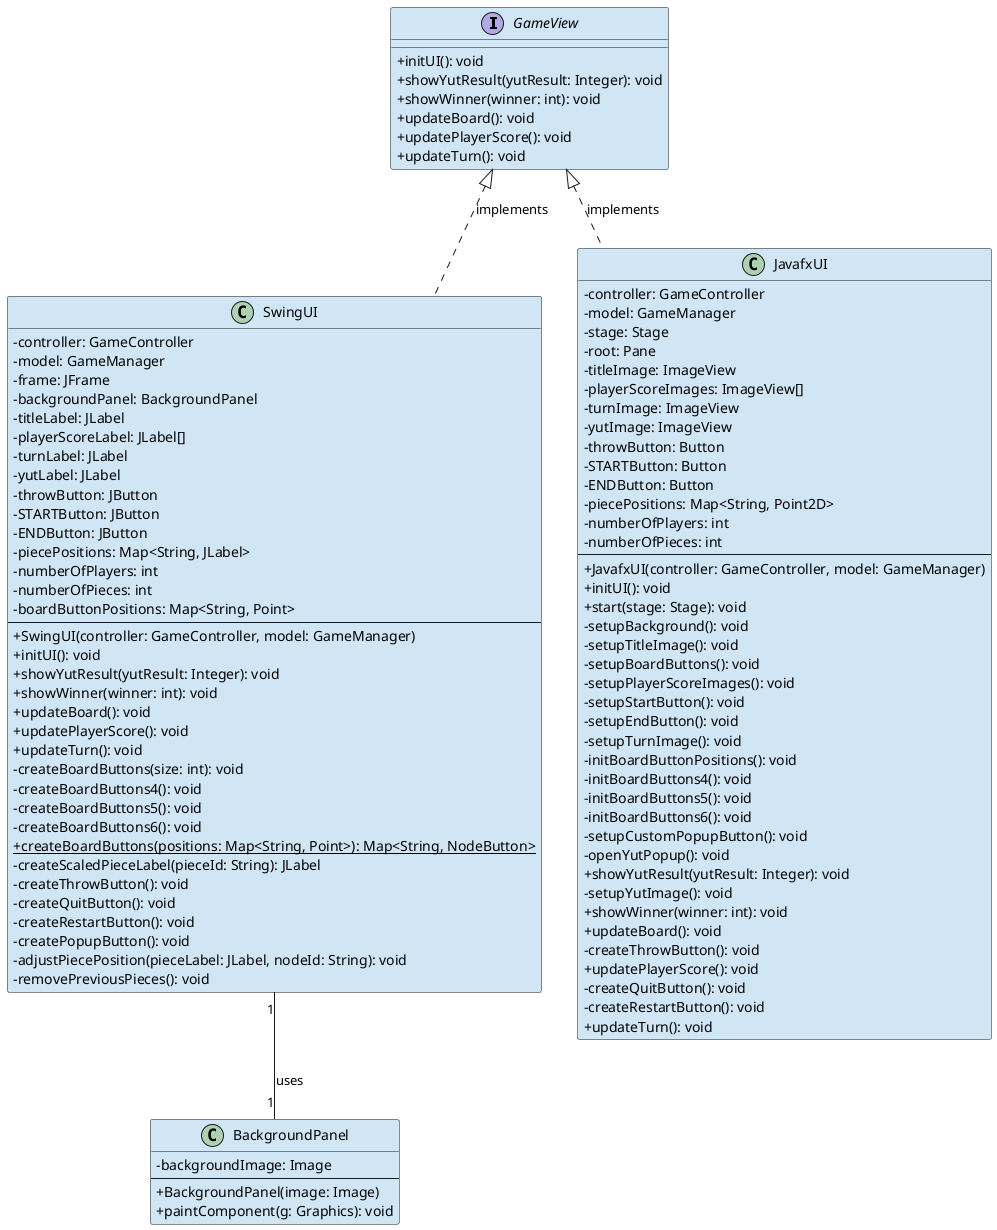 @startuml view-class-diagram.puml
' View Layer
skinparam classAttributeIconSize 0
skinparam classBackgroundColor #D0E6F5

interface GameView {
  + initUI(): void
  + showYutResult(yutResult: Integer): void
  + showWinner(winner: int): void
  + updateBoard(): void
  + updatePlayerScore(): void
  + updateTurn(): void
}

class SwingUI {
  - controller: GameController
  - model: GameManager
  - frame: JFrame
  - backgroundPanel: BackgroundPanel
  - titleLabel: JLabel
  - playerScoreLabel: JLabel[]
  - turnLabel: JLabel
  - yutLabel: JLabel
  - throwButton: JButton
  - STARTButton: JButton
  - ENDButton: JButton
  - piecePositions: Map<String, JLabel>
  - numberOfPlayers: int
  - numberOfPieces: int
  - boardButtonPositions: Map<String, Point>
  --
  + SwingUI(controller: GameController, model: GameManager)
  + initUI(): void
  + showYutResult(yutResult: Integer): void
  + showWinner(winner: int): void
  + updateBoard(): void
  + updatePlayerScore(): void
  + updateTurn(): void
  - createBoardButtons(size: int): void
  - createBoardButtons4(): void
  - createBoardButtons5(): void
  - createBoardButtons6(): void
  + {static} createBoardButtons(positions: Map<String, Point>): Map<String, NodeButton>
  - createScaledPieceLabel(pieceId: String): JLabel
  - createThrowButton(): void
  - createQuitButton(): void
  - createRestartButton(): void
  - createPopupButton(): void
  - adjustPiecePosition(pieceLabel: JLabel, nodeId: String): void
  - removePreviousPieces(): void
}


class JavafxUI {
  - controller: GameController
  - model: GameManager
  - stage: Stage
  - root: Pane
  - titleImage: ImageView
  - playerScoreImages: ImageView[]
  - turnImage: ImageView
  - yutImage: ImageView
  - throwButton: Button
  - STARTButton: Button
  - ENDButton: Button
  - piecePositions: Map<String, Point2D>
  - numberOfPlayers: int
  - numberOfPieces: int
  --
  + JavafxUI(controller: GameController, model: GameManager)
  + initUI(): void
  + start(stage: Stage): void
  - setupBackground(): void
  - setupTitleImage(): void
  - setupBoardButtons(): void
  - setupPlayerScoreImages(): void
  - setupStartButton(): void
  - setupEndButton(): void
  - setupTurnImage(): void
  - initBoardButtonPositions(): void
  - initBoardButtons4(): void
  - initBoardButtons5(): void
  - initBoardButtons6(): void
  - setupCustomPopupButton(): void
  - openYutPopup(): void
  + showYutResult(yutResult: Integer): void
  - setupYutImage(): void
  + showWinner(winner: int): void
  + updateBoard(): void
  - createThrowButton(): void
  + updatePlayerScore(): void
  - createQuitButton(): void
  - createRestartButton(): void
  + updateTurn(): void
}

class BackgroundPanel {
  - backgroundImage: Image
  --
  + BackgroundPanel(image: Image)
  + paintComponent(g: Graphics): void
}

' Relationships

GameView <|.. SwingUI : implements
GameView <|.. JavafxUI : implements

SwingUI "1" -- "1" BackgroundPanel : uses

@enduml
